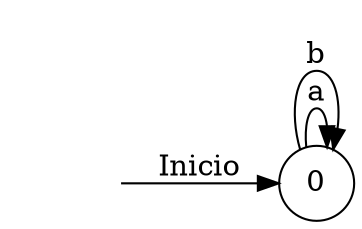 digraph GraficaAFDMinDirecto {
rankdir=LR;
{
node [style = invisible]
INI
}
INI -> 0[label="Inicio"]

0 [ shape="circle"]
0->0[label="a"]
0->0[label="b"]
}
